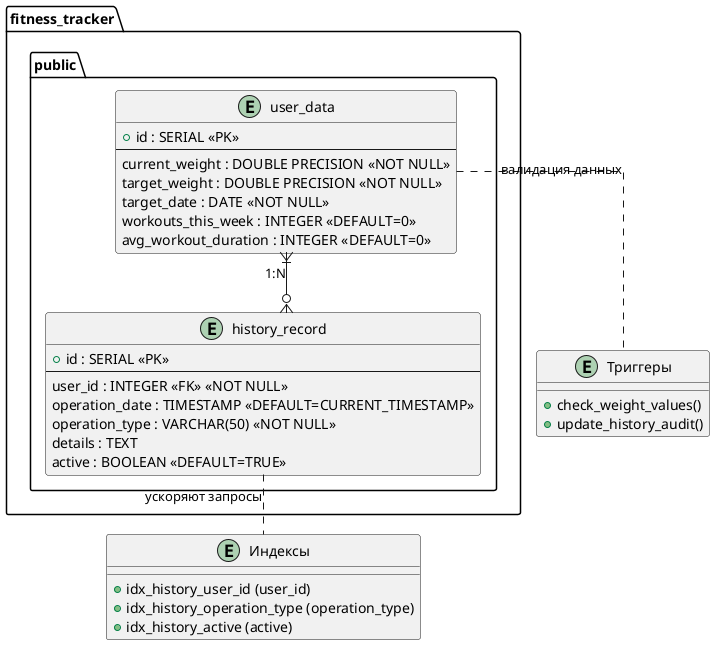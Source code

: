 @startuml FitnessTracker_Physical_Model

skinparam linetype ortho
skinparam titleFontSize 16


package "fitness_tracker.public" {
  entity "user_data" as user_data {
    + id : SERIAL <<PK>>
    --
    current_weight : DOUBLE PRECISION <<NOT NULL>>
    target_weight : DOUBLE PRECISION <<NOT NULL>>
    target_date : DATE <<NOT NULL>>
    workouts_this_week : INTEGER <<DEFAULT=0>>
    avg_workout_duration : INTEGER <<DEFAULT=0>>
  }

  entity "history_record" as history_record {
    + id : SERIAL <<PK>>
    --
    user_id : INTEGER <<FK>> <<NOT NULL>>
    operation_date : TIMESTAMP <<DEFAULT=CURRENT_TIMESTAMP>>
    operation_type : VARCHAR(50) <<NOT NULL>>
    details : TEXT
    active : BOOLEAN <<DEFAULT=TRUE>>
  }

  user_data }|--o{ history_record : "1:N"
}

' Индексы (физический уровень)
entity "Индексы" as indexes {
  + idx_history_user_id (user_id)
  + idx_history_operation_type (operation_type)
  + idx_history_active (active)
}

' Связь индексов с таблицами
history_record .. indexes : "ускоряют запросы"

' Триггеры (пример)
entity "Триггеры" as triggers {
  + check_weight_values()
  + update_history_audit()
}

user_data .. triggers : "валидация данных"


@enduml